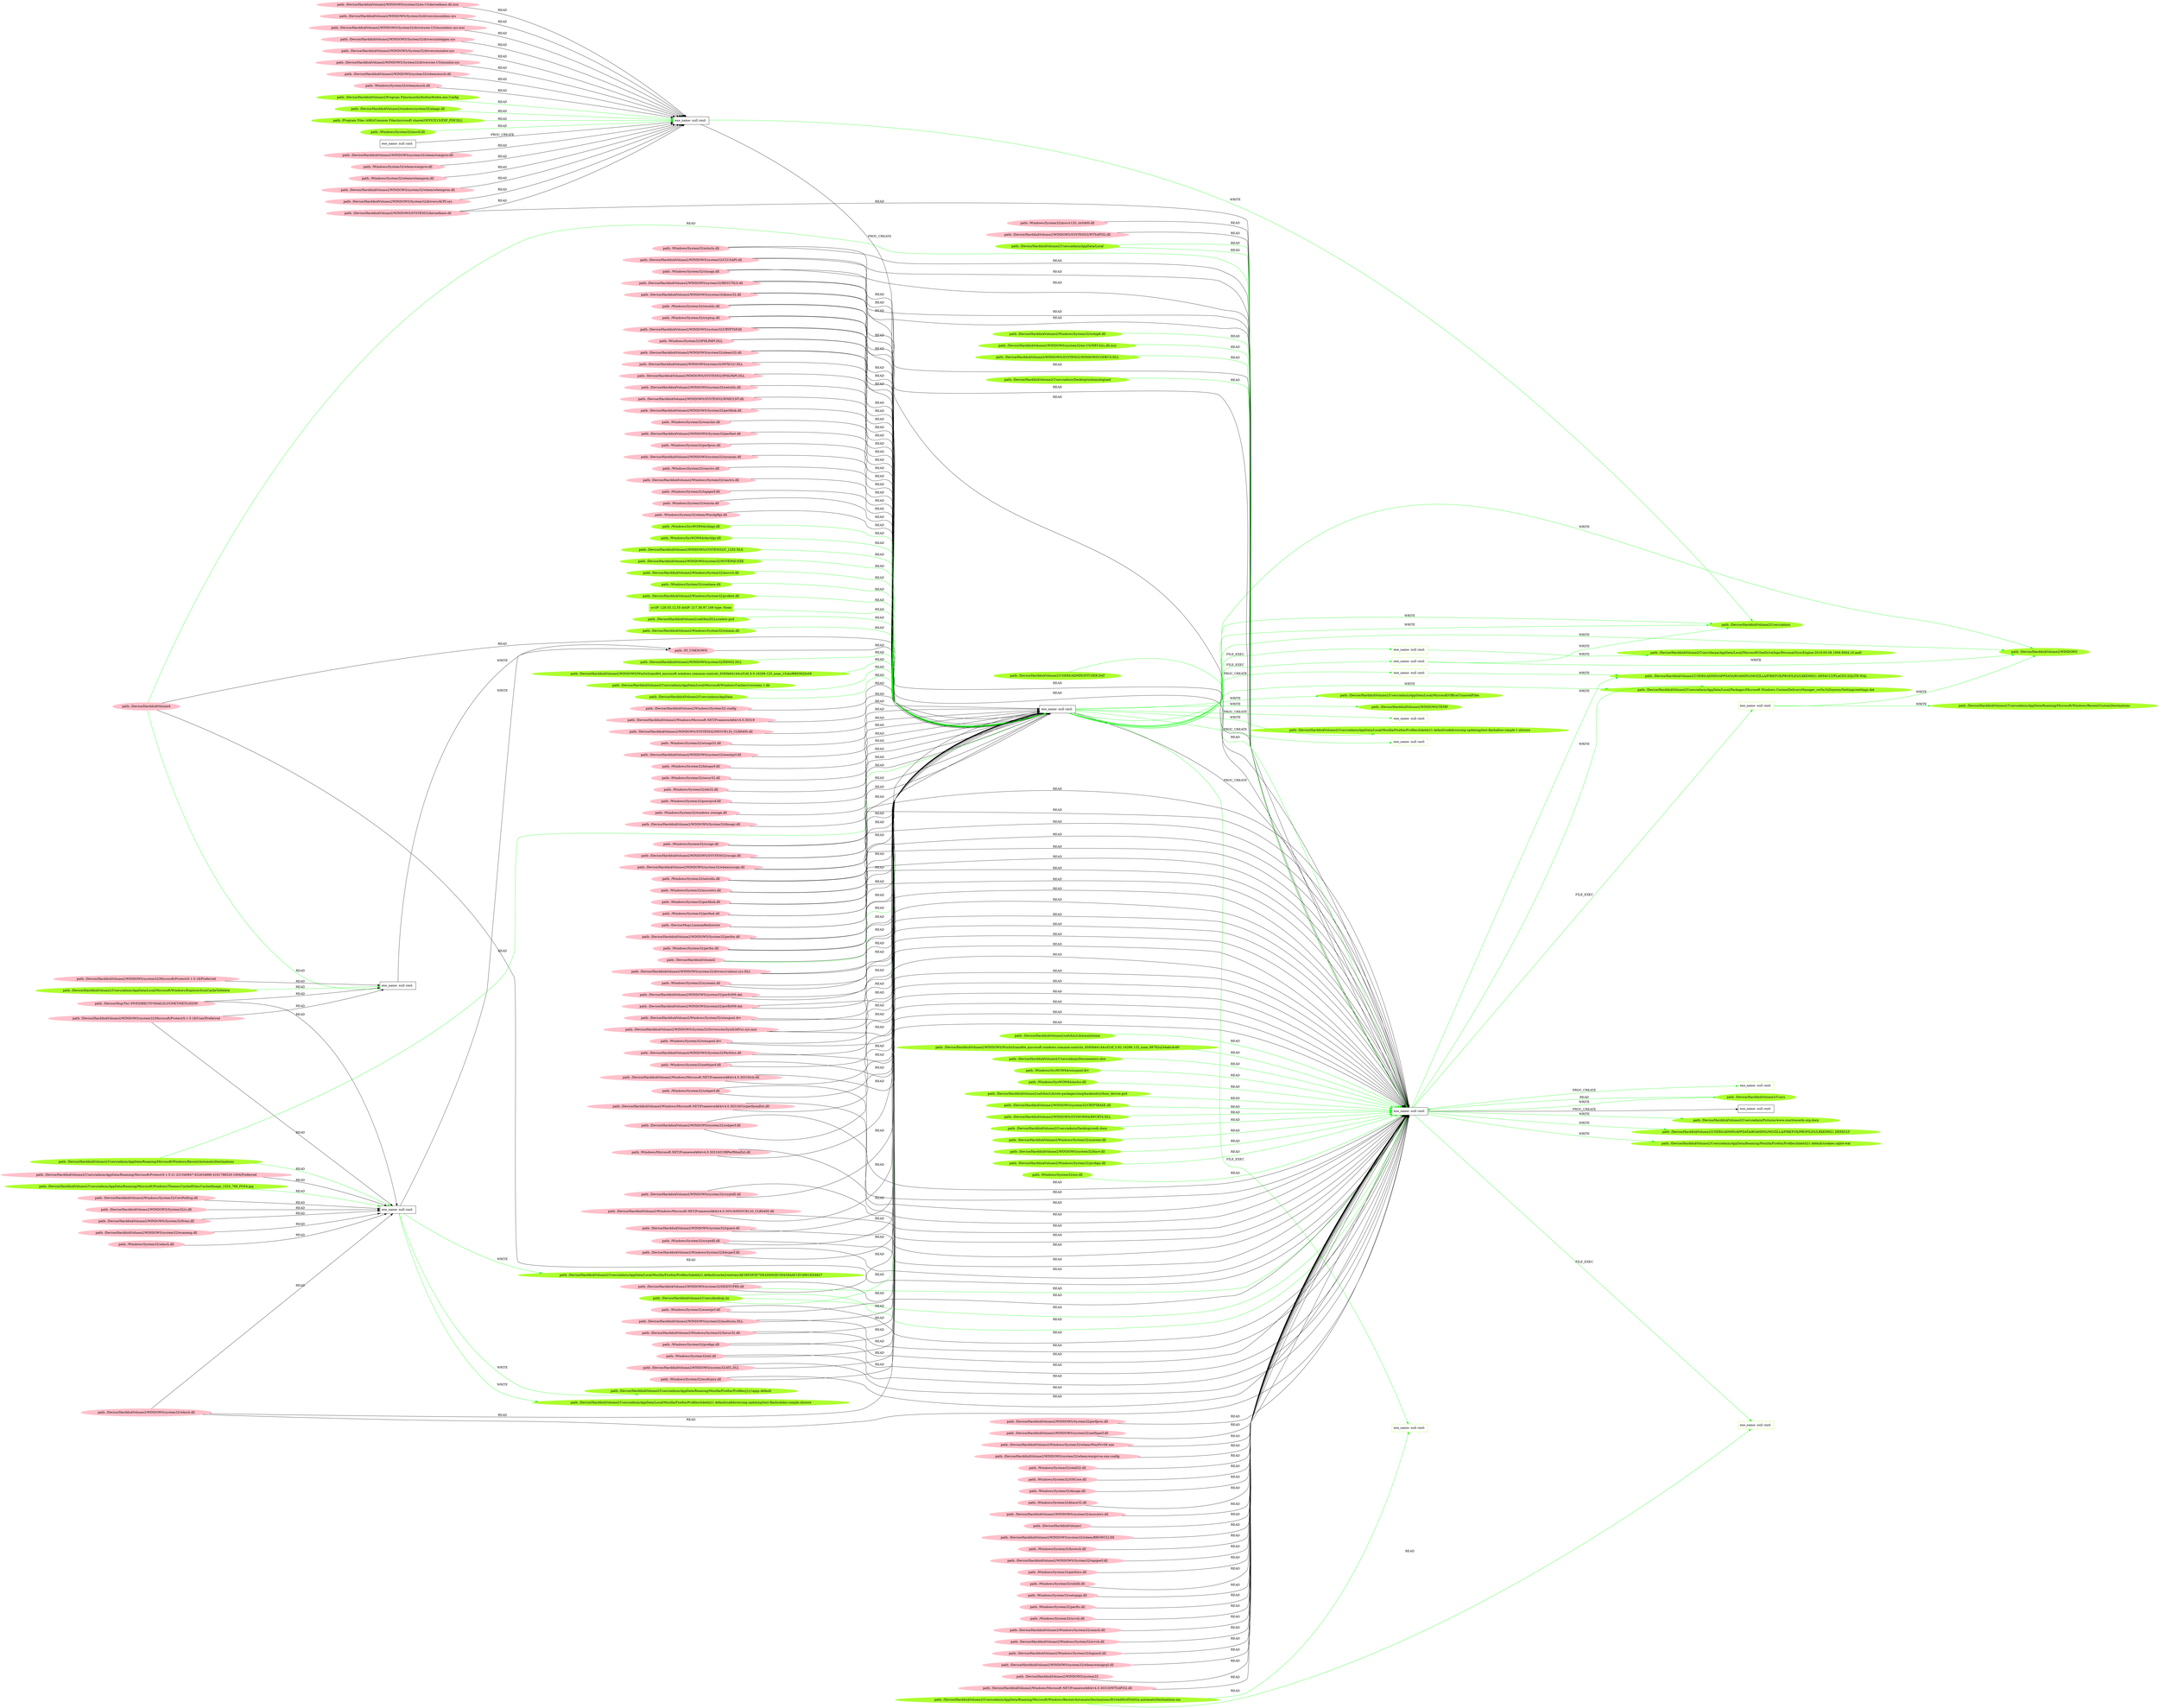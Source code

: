 digraph {
	rankdir=LR
	35 [label="exe_name: null cmd: " color=black shape=box style=solid]
	381 [label="exe_name: null cmd: " color=greenyellow shape=box style=solid]
	35 -> 381 [label=FILE_EXEC color=green]
	35 [label="exe_name: null cmd: " color=black shape=box style=solid]
	396 [label="exe_name: null cmd: " color=greenyellow shape=box style=solid]
	35 -> 396 [label=FILE_EXEC color=green]
	35 [label="exe_name: null cmd: " color=black shape=box style=solid]
	400 [label="exe_name: null cmd: " color=greenyellow shape=box style=solid]
	35 -> 400 [label=FILE_EXEC color=green]
	0 [label="exe_name: null cmd: " color=black shape=box style=solid]
	419 [label="exe_name: null cmd: " color=greenyellow shape=box style=solid]
	0 -> 419 [label=FILE_EXEC color=green]
	0 [label="exe_name: null cmd: " color=black shape=box style=solid]
	430 [label="exe_name: null cmd: " color=greenyellow shape=box style=solid]
	0 -> 430 [label=FILE_EXEC color=green]
	370 [label="path: /Device/HarddiskVolume2/Users/admin/AppData/Roaming/Microsoft/Windows/Themes/CachedFiles/CachedImage_1024_768_POS4.jpg" color=greenyellow shape=oval style=filled]
	142 [label="exe_name: null cmd: " color=black shape=box style=solid]
	370 -> 142 [label=READ color=green]
	261 [label="path: /Device/HarddiskVolume4" color=pink shape=oval style=filled]
	146 [label="exe_name: null cmd: " color=black shape=box style=solid]
	261 -> 146 [label=READ color=green]
	35 [label="exe_name: null cmd: " color=black shape=box style=solid]
	413 [label="path: /Device/HarddiskVolume2/Users/admin/AppData/Local/Packages/Microsoft.Windows.ContentDeliveryManager_cw5n1h2txyewy/Settings/settings.dat" color=greenyellow shape=oval style=filled]
	35 -> 413 [label=WRITE color=green]
	56 [label="exe_name: null cmd: " color=black shape=box style=solid]
	8 [label="exe_name: null cmd: " color=black shape=box style=solid]
	56 -> 8 [label=PROC_CREATE color=black]
	186 [label="path: /Device/HarddiskVolume2/WINDOWS/system32/Microsoft/Protect/S-1-5-18/User/Preferred" color=pink shape=oval style=filled]
	142 [label="exe_name: null cmd: " color=black shape=box style=solid]
	186 -> 142 [label=READ color=black]
	0 [label="exe_name: null cmd: " color=black shape=box style=solid]
	413 [label="path: /Device/HarddiskVolume2/Users/admin/AppData/Local/Packages/Microsoft.Windows.ContentDeliveryManager_cw5n1h2txyewy/Settings/settings.dat" color=greenyellow shape=oval style=filled]
	0 -> 413 [label=WRITE color=green]
	289 [label="path: /Device/HarddiskVolume2/WINDOWS/system32/MSDTCPRX.dll" color=pink shape=oval style=filled]
	0 [label="exe_name: null cmd: " color=black shape=box style=solid]
	289 -> 0 [label=READ color=green]
	90 [label="path: /Device/HarddiskVolume2/WINDOWS/system32/wbem/wmiprov.dll" color=pink shape=oval style=filled]
	8 [label="exe_name: null cmd: " color=black shape=box style=solid]
	90 -> 8 [label=READ color=black]
	72 [label="path: /Windows/System32/wbem/wmiprov.dll" color=pink shape=oval style=filled]
	8 [label="exe_name: null cmd: " color=black shape=box style=solid]
	72 -> 8 [label=READ color=black]
	45 [label="path: /Windows/System32/wbem/wbemprox.dll" color=pink shape=oval style=filled]
	8 [label="exe_name: null cmd: " color=black shape=box style=solid]
	45 -> 8 [label=READ color=black]
	85 [label="path: /Device/HarddiskVolume2/WINDOWS/system32/wbem/wbemprox.dll" color=pink shape=oval style=filled]
	8 [label="exe_name: null cmd: " color=black shape=box style=solid]
	85 -> 8 [label=READ color=black]
	237 [label="path: /Device/HarddiskVolume2/WINDOWS/SYSTEM32/kernelbase.dll" color=pink shape=oval style=filled]
	8 [label="exe_name: null cmd: " color=black shape=box style=solid]
	237 -> 8 [label=READ color=black]
	60 [label="path: /Device/HarddiskVolume2/WINDOWS/System32/drivers/ACPI.sys" color=pink shape=oval style=filled]
	8 [label="exe_name: null cmd: " color=black shape=box style=solid]
	60 -> 8 [label=READ color=black]
	61 [label="path: /Device/HarddiskVolume2/WINDOWS/system32/en-US/kernelbase.dll.mui" color=pink shape=oval style=filled]
	8 [label="exe_name: null cmd: " color=black shape=box style=solid]
	61 -> 8 [label=READ color=black]
	92 [label="path: /Device/HarddiskVolume2/WINDOWS/System32/drivers/mssmbios.sys" color=pink shape=oval style=filled]
	8 [label="exe_name: null cmd: " color=black shape=box style=solid]
	92 -> 8 [label=READ color=black]
	70 [label="path: /Device/HarddiskVolume2/WINDOWS/System32/drivers/en-US/mssmbios.sys.mui" color=pink shape=oval style=filled]
	8 [label="exe_name: null cmd: " color=black shape=box style=solid]
	70 -> 8 [label=READ color=black]
	74 [label="path: /Device/HarddiskVolume2/WINDOWS/System32/drivers/intelppm.sys" color=pink shape=oval style=filled]
	8 [label="exe_name: null cmd: " color=black shape=box style=solid]
	74 -> 8 [label=READ color=black]
	43 [label="path: /Device/HarddiskVolume2/WINDOWS/System32/drivers/monitor.sys" color=pink shape=oval style=filled]
	8 [label="exe_name: null cmd: " color=black shape=box style=solid]
	43 -> 8 [label=READ color=black]
	86 [label="path: /Device/HarddiskVolume2/WINDOWS/System32/drivers/en-US/monitor.sys" color=pink shape=oval style=filled]
	8 [label="exe_name: null cmd: " color=black shape=box style=solid]
	86 -> 8 [label=READ color=black]
	450 [label="path: /Device/HarddiskVolume2/Users" color=greenyellow shape=oval style=filled]
	0 [label="exe_name: null cmd: " color=black shape=box style=solid]
	450 -> 0 [label=READ color=green]
	186 [label="path: /Device/HarddiskVolume2/WINDOWS/system32/Microsoft/Protect/S-1-5-18/User/Preferred" color=pink shape=oval style=filled]
	146 [label="exe_name: null cmd: " color=black shape=box style=solid]
	186 -> 146 [label=READ color=black]
	261 [label="path: /Device/HarddiskVolume4" color=pink shape=oval style=filled]
	0 [label="exe_name: null cmd: " color=black shape=box style=solid]
	261 -> 0 [label=READ color=green]
	408 [label="path: /Device/HarddiskVolume2/WINDOWS/system32/IMM32.DLL" color=greenyellow shape=oval style=filled]
	35 [label="exe_name: null cmd: " color=black shape=box style=solid]
	408 -> 35 [label=READ color=green]
	53 [label="path: /Device/HarddiskVolume2/WINDOWS/system32/Microsoft/Protect/S-1-5-18/Preferred" color=pink shape=oval style=filled]
	146 [label="exe_name: null cmd: " color=black shape=box style=solid]
	53 -> 146 [label=READ color=black]
	37 [label="path: /Device/HarddiskVolume2/WINDOWS/system32/wbem/esscli.dll" color=pink shape=oval style=filled]
	8 [label="exe_name: null cmd: " color=black shape=box style=solid]
	37 -> 8 [label=READ color=black]
	69 [label="path: /Windows/System32/wbem/esscli.dll" color=pink shape=oval style=filled]
	8 [label="exe_name: null cmd: " color=black shape=box style=solid]
	69 -> 8 [label=READ color=black]
	445 [label="path: /Device/HarddiskVolume2/Windows/System32/wship6.dll" color=greenyellow shape=oval style=filled]
	0 [label="exe_name: null cmd: " color=black shape=box style=solid]
	445 -> 0 [label=READ color=green]
	373 [label="path: /Device/HarddiskVolume2/Users/admin/AppData/Roaming/Microsoft/Windows/Recent/AutomaticDestinations" color=greenyellow shape=oval style=filled]
	142 [label="exe_name: null cmd: " color=black shape=box style=solid]
	373 -> 142 [label=READ color=green]
	138 [label="path: /Device/HarddiskVolume2/Users/admin/AppData/Roaming/Microsoft/Protect/S-1-5-21-231540947-922634896-4161786520-1004/Preferred" color=pink shape=oval style=filled]
	142 [label="exe_name: null cmd: " color=black shape=box style=solid]
	138 -> 142 [label=READ color=black]
	398 [label="path: /Device/HarddiskVolume2/WINDOWS/WinSxS/amd64_microsoft.windows.common-controls_6595b64144ccf1df_6.0.16299.125_none_15cbcf8893620c09" color=greenyellow shape=oval style=filled]
	35 [label="exe_name: null cmd: " color=black shape=box style=solid]
	398 -> 35 [label=READ color=green]
	452 [label="path: /Device/HarddiskVolume2/WINDOWS/system32/en-US/MFC42u.dll.mui" color=greenyellow shape=oval style=filled]
	0 [label="exe_name: null cmd: " color=black shape=box style=solid]
	452 -> 0 [label=READ color=green]
	434 [label="path: /Device/HarddiskVolume2/WINDOWS/SYSTEM32/WINDOWSCODECS.DLL" color=greenyellow shape=oval style=filled]
	0 [label="exe_name: null cmd: " color=black shape=box style=solid]
	434 -> 0 [label=READ color=green]
	416 [label="path: /Device/HarddiskVolume2/Users/admin/AppData/Local/Microsoft/Windows/Caches/cversions.1.db" color=greenyellow shape=oval style=filled]
	35 [label="exe_name: null cmd: " color=black shape=box style=solid]
	416 -> 35 [label=READ color=green]
	30 [label="path: /Device/HarddiskVolume2/Windows/System32/CertPolEng.dll" color=pink shape=oval style=filled]
	142 [label="exe_name: null cmd: " color=black shape=box style=solid]
	30 -> 142 [label=READ color=black]
	7 [label="path: /Device/HarddiskVolume2/WINDOWS/System32/ci.dll" color=pink shape=oval style=filled]
	142 [label="exe_name: null cmd: " color=black shape=box style=solid]
	7 -> 142 [label=READ color=black]
	17 [label="path: /Device/HarddiskVolume2/WINDOWS/System32/fveui.dll" color=pink shape=oval style=filled]
	142 [label="exe_name: null cmd: " color=black shape=box style=solid]
	17 -> 142 [label=READ color=black]
	15 [label="path: /Device/HarddiskVolume2/WINDOWS/system32/wuaueng.dll" color=pink shape=oval style=filled]
	142 [label="exe_name: null cmd: " color=black shape=box style=solid]
	15 -> 142 [label=READ color=black]
	173 [label="path: /Windows/System32/wkscli.dll" color=pink shape=oval style=filled]
	142 [label="exe_name: null cmd: " color=black shape=box style=solid]
	173 -> 142 [label=READ color=black]
	345 [label="path: /Device/HarddiskVolume2/WINDOWS/system32/wkscli.dll" color=pink shape=oval style=filled]
	142 [label="exe_name: null cmd: " color=black shape=box style=solid]
	345 -> 142 [label=READ color=black]
	142 [label="exe_name: null cmd: " color=black shape=box style=solid]
	153 [label="path: /FI_UNKNOWN" color=pink shape=oval style=filled]
	142 -> 153 [label=WRITE color=black]
	265 [label="path: /Device/Mup/TA1-FIVEDIRECTI*/MAILSLOT/NET/NETLOGON" color=pink shape=oval style=filled]
	142 [label="exe_name: null cmd: " color=black shape=box style=solid]
	265 -> 142 [label=READ color=black]
	439 [label="path: /Device/HarddiskVolume2/Users/admin/Desktop/unhomologized" color=greenyellow shape=oval style=filled]
	0 [label="exe_name: null cmd: " color=black shape=box style=solid]
	439 -> 0 [label=READ color=green]
	394 [label="path: /Device/HarddiskVolume2/Users/desktop.ini" color=greenyellow shape=oval style=filled]
	0 [label="exe_name: null cmd: " color=black shape=box style=solid]
	394 -> 0 [label=READ color=green]
	8 [label="exe_name: null cmd: " color=black shape=box style=solid]
	35 [label="exe_name: null cmd: " color=black shape=box style=solid]
	8 -> 35 [label=PROC_CREATE color=black]
	384 [label="path: /Device/HarddiskVolume2/Users/admin/AppData" color=greenyellow shape=oval style=filled]
	35 [label="exe_name: null cmd: " color=black shape=box style=solid]
	384 -> 35 [label=READ color=green]
	373 [label="path: /Device/HarddiskVolume2/Users/admin/AppData/Roaming/Microsoft/Windows/Recent/AutomaticDestinations" color=greenyellow shape=oval style=filled]
	35 [label="exe_name: null cmd: " color=black shape=box style=solid]
	373 -> 35 [label=READ color=green]
	428 [label="path: /Device/HarddiskVolume2/USERS/ADMIN/NTUSER.DAT" color=greenyellow shape=oval style=filled]
	0 [label="exe_name: null cmd: " color=black shape=box style=solid]
	428 -> 0 [label=READ color=green]
	320 [label="path: /Device/HarddiskVolume2" color=pink shape=oval style=filled]
	35 [label="exe_name: null cmd: " color=black shape=box style=solid]
	320 -> 35 [label=READ color=green]
	394 [label="path: /Device/HarddiskVolume2/Users/desktop.ini" color=greenyellow shape=oval style=filled]
	0 [label="exe_name: null cmd: " color=black shape=box style=solid]
	394 -> 0 [label=READ color=green]
	146 [label="exe_name: null cmd: " color=black shape=box style=solid]
	153 [label="path: /FI_UNKNOWN" color=pink shape=oval style=filled]
	146 -> 153 [label=WRITE color=black]
	265 [label="path: /Device/Mup/TA1-FIVEDIRECTI*/MAILSLOT/NET/NETLOGON" color=pink shape=oval style=filled]
	146 [label="exe_name: null cmd: " color=black shape=box style=solid]
	265 -> 146 [label=READ color=black]
	362 [label="path: /Device/HarddiskVolume2/WINDOWS/system32/drivers/vmbusr.sys.DLL" color=pink shape=oval style=filled]
	35 [label="exe_name: null cmd: " color=black shape=box style=solid]
	362 -> 35 [label=READ color=black]
	212 [label="path: /Device/HarddiskVolume2/WINDOWS/system32/perfc009.dat" color=pink shape=oval style=filled]
	35 [label="exe_name: null cmd: " color=black shape=box style=solid]
	212 -> 35 [label=READ color=black]
	255 [label="path: /Device/HarddiskVolume2/WINDOWS/system32/perfh009.dat" color=pink shape=oval style=filled]
	35 [label="exe_name: null cmd: " color=black shape=box style=solid]
	255 -> 35 [label=READ color=black]
	184 [label="path: /Device/HarddiskVolume2/WINDOWS/System32/Drivers/en/Synth3dVsc.sys.mui" color=pink shape=oval style=filled]
	35 [label="exe_name: null cmd: " color=black shape=box style=solid]
	184 -> 35 [label=READ color=black]
	316 [label="path: /Device/HarddiskVolume2/Windows/System32/.config" color=pink shape=oval style=filled]
	35 [label="exe_name: null cmd: " color=black shape=box style=solid]
	316 -> 35 [label=READ color=black]
	360 [label="path: /Windows/System32/netfxperf.dll" color=pink shape=oval style=filled]
	35 [label="exe_name: null cmd: " color=black shape=box style=solid]
	360 -> 35 [label=READ color=black]
	180 [label="path: /Device/HarddiskVolume2/Windows/Microsoft.NET/Framework64/v4.0.30319/clr.dll" color=pink shape=oval style=filled]
	35 [label="exe_name: null cmd: " color=black shape=box style=solid]
	180 -> 35 [label=READ color=black]
	283 [label="path: /Device/HarddiskVolume2/Windows/Microsoft.NET/Framework64/v4.0.30319" color=pink shape=oval style=filled]
	35 [label="exe_name: null cmd: " color=black shape=box style=solid]
	283 -> 35 [label=READ color=black]
	208 [label="path: /Device/HarddiskVolume2/Windows/Microsoft.NET/Framework64/v4.0.30319/CorperfmonExt.dll" color=pink shape=oval style=filled]
	35 [label="exe_name: null cmd: " color=black shape=box style=solid]
	208 -> 35 [label=READ color=black]
	259 [label="path: /Windows/Microsoft.NET/Framework64/v4.0.30319/CORPerfMonExt.dll" color=pink shape=oval style=filled]
	35 [label="exe_name: null cmd: " color=black shape=box style=solid]
	259 -> 35 [label=READ color=black]
	159 [label="path: /Device/HarddiskVolume2/WINDOWS/SYSTEM32/MSVCR120_CLR0400.dll" color=pink shape=oval style=filled]
	35 [label="exe_name: null cmd: " color=black shape=box style=solid]
	159 -> 35 [label=READ color=black]
	293 [label="path: /Device/HarddiskVolume2/Windows/Microsoft.NET/Framework64/v4.0.30319/MSVCR120_CLR0400.dll" color=pink shape=oval style=filled]
	35 [label="exe_name: null cmd: " color=black shape=box style=solid]
	293 -> 35 [label=READ color=black]
	328 [label="path: /Windows/System32/wtsapi32.dll" color=pink shape=oval style=filled]
	35 [label="exe_name: null cmd: " color=black shape=box style=solid]
	328 -> 35 [label=READ color=black]
	352 [label="path: /Device/HarddiskVolume2/Windows/System32/bitsperf.dll" color=pink shape=oval style=filled]
	35 [label="exe_name: null cmd: " color=black shape=box style=solid]
	352 -> 35 [label=READ color=black]
	177 [label="path: /Device/HarddiskVolume2/WINDOWS/system32/esentprf.dll" color=pink shape=oval style=filled]
	35 [label="exe_name: null cmd: " color=black shape=box style=solid]
	177 -> 35 [label=READ color=black]
	357 [label="path: /Windows/System32/bitsperf.dll" color=pink shape=oval style=filled]
	35 [label="exe_name: null cmd: " color=black shape=box style=solid]
	357 -> 35 [label=READ color=black]
	285 [label="path: /Windows/System32/esentprf.dll" color=pink shape=oval style=filled]
	35 [label="exe_name: null cmd: " color=black shape=box style=solid]
	285 -> 35 [label=READ color=black]
	164 [label="path: /Device/HarddiskVolume2/WINDOWS/system32/msdtcuiu.DLL" color=pink shape=oval style=filled]
	35 [label="exe_name: null cmd: " color=black shape=box style=solid]
	164 -> 35 [label=READ color=black]
	204 [label="path: /Device/HarddiskVolume2/Windows/System32/Secur32.dll" color=pink shape=oval style=filled]
	35 [label="exe_name: null cmd: " color=black shape=box style=solid]
	204 -> 35 [label=READ color=black]
	310 [label="path: /Windows/System32/secur32.dll" color=pink shape=oval style=filled]
	35 [label="exe_name: null cmd: " color=black shape=box style=solid]
	310 -> 35 [label=READ color=black]
	239 [label="path: /Windows/System32/ole32.dll" color=pink shape=oval style=filled]
	35 [label="exe_name: null cmd: " color=black shape=box style=solid]
	239 -> 35 [label=READ color=black]
	326 [label="path: /Windows/System32/powrprof.dll" color=pink shape=oval style=filled]
	35 [label="exe_name: null cmd: " color=black shape=box style=solid]
	326 -> 35 [label=READ color=black]
	336 [label="path: /Windows/System32/windows.storage.dll" color=pink shape=oval style=filled]
	35 [label="exe_name: null cmd: " color=black shape=box style=solid]
	336 -> 35 [label=READ color=black]
	350 [label="path: /Windows/System32/profapi.dll" color=pink shape=oval style=filled]
	35 [label="exe_name: null cmd: " color=black shape=box style=solid]
	350 -> 35 [label=READ color=black]
	168 [label="path: /Device/HarddiskVolume2/WINDOWS/System32/dnsapi.dll" color=pink shape=oval style=filled]
	35 [label="exe_name: null cmd: " color=black shape=box style=solid]
	168 -> 35 [label=READ color=black]
	257 [label="path: /Windows/System32/atl.dll" color=pink shape=oval style=filled]
	35 [label="exe_name: null cmd: " color=black shape=box style=solid]
	257 -> 35 [label=READ color=black]
	289 [label="path: /Device/HarddiskVolume2/WINDOWS/system32/MSDTCPRX.dll" color=pink shape=oval style=filled]
	35 [label="exe_name: null cmd: " color=black shape=box style=solid]
	289 -> 35 [label=READ color=black]
	297 [label="path: /Device/HarddiskVolume2/WINDOWS/system32/ATL.DLL" color=pink shape=oval style=filled]
	35 [label="exe_name: null cmd: " color=black shape=box style=solid]
	297 -> 35 [label=READ color=black]
	354 [label="path: /Windows/System32/msdtcprx.dll" color=pink shape=oval style=filled]
	35 [label="exe_name: null cmd: " color=black shape=box style=solid]
	354 -> 35 [label=READ color=black]
	200 [label="path: /Device/HarddiskVolume2/WINDOWS/system32/MTXCLU.DLL" color=pink shape=oval style=filled]
	35 [label="exe_name: null cmd: " color=black shape=box style=solid]
	200 -> 35 [label=READ color=black]
	222 [label="path: /Windows/System32/mtxclu.dll" color=pink shape=oval style=filled]
	35 [label="exe_name: null cmd: " color=black shape=box style=solid]
	222 -> 35 [label=READ color=black]
	358 [label="path: /Device/HarddiskVolume2/WINDOWS/system32/CLUSAPI.dll" color=pink shape=oval style=filled]
	35 [label="exe_name: null cmd: " color=black shape=box style=solid]
	358 -> 35 [label=READ color=black]
	263 [label="path: /Windows/System32/clusapi.dll" color=pink shape=oval style=filled]
	35 [label="exe_name: null cmd: " color=black shape=box style=solid]
	263 -> 35 [label=READ color=black]
	364 [label="path: /Device/HarddiskVolume2/WINDOWS/system32/RESUTILS.dll" color=pink shape=oval style=filled]
	35 [label="exe_name: null cmd: " color=black shape=box style=solid]
	364 -> 35 [label=READ color=black]
	243 [label="path: /Device/HarddiskVolume2/WINDOWS/system32/ktmw32.dll" color=pink shape=oval style=filled]
	35 [label="exe_name: null cmd: " color=black shape=box style=solid]
	243 -> 35 [label=READ color=black]
	271 [label="path: /Windows/System32/resutils.dll" color=pink shape=oval style=filled]
	35 [label="exe_name: null cmd: " color=black shape=box style=solid]
	271 -> 35 [label=READ color=black]
	226 [label="path: /Windows/System32/cryptsp.dll" color=pink shape=oval style=filled]
	35 [label="exe_name: null cmd: " color=black shape=box style=solid]
	226 -> 35 [label=READ color=black]
	247 [label="path: /Device/HarddiskVolume2/WINDOWS/system32/CRYPTSP.dll" color=pink shape=oval style=filled]
	35 [label="exe_name: null cmd: " color=black shape=box style=solid]
	247 -> 35 [label=READ color=black]
	189 [label="path: /Device/HarddiskVolume2/WINDOWS/SYSTEM32/IPHLPAPI.DLL" color=pink shape=oval style=filled]
	35 [label="exe_name: null cmd: " color=black shape=box style=solid]
	189 -> 35 [label=READ color=black]
	196 [label="path: /Windows/System32/IPHLPAPI.DLL" color=pink shape=oval style=filled]
	35 [label="exe_name: null cmd: " color=black shape=box style=solid]
	196 -> 35 [label=READ color=black]
	220 [label="path: /Device/HarddiskVolume2/WINDOWS/system32/oleaut32.dll" color=pink shape=oval style=filled]
	35 [label="exe_name: null cmd: " color=black shape=box style=solid]
	220 -> 35 [label=READ color=black]
	345 [label="path: /Device/HarddiskVolume2/WINDOWS/system32/wkscli.dll" color=pink shape=oval style=filled]
	35 [label="exe_name: null cmd: " color=black shape=box style=solid]
	345 -> 35 [label=READ color=black]
	192 [label="path: /Windows/System32/cscapi.dll" color=pink shape=oval style=filled]
	35 [label="exe_name: null cmd: " color=black shape=box style=solid]
	192 -> 35 [label=READ color=black]
	295 [label="path: /Device/HarddiskVolume2/WINDOWS/SYSTEM32/cscapi.dll" color=pink shape=oval style=filled]
	35 [label="exe_name: null cmd: " color=black shape=box style=solid]
	295 -> 35 [label=READ color=black]
	299 [label="path: /Device/HarddiskVolume2/WINDOWS/system32/wbem/cscapi.dll" color=pink shape=oval style=filled]
	35 [label="exe_name: null cmd: " color=black shape=box style=solid]
	299 -> 35 [label=READ color=black]
	331 [label="path: /Windows/System32/netutils.dll" color=pink shape=oval style=filled]
	35 [label="exe_name: null cmd: " color=black shape=box style=solid]
	331 -> 35 [label=READ color=black]
	333 [label="path: /Device/HarddiskVolume2/WINDOWS/system32/netutils.dll" color=pink shape=oval style=filled]
	35 [label="exe_name: null cmd: " color=black shape=box style=solid]
	333 -> 35 [label=READ color=black]
	307 [label="path: /Windows/System32/msscntrs.dll" color=pink shape=oval style=filled]
	35 [label="exe_name: null cmd: " color=black shape=box style=solid]
	307 -> 35 [label=READ color=black]
	76 [label="path: /Device/HarddiskVolume2/WINDOWS/SYSTEM32/WMICLNT.dll" color=pink shape=oval style=filled]
	35 [label="exe_name: null cmd: " color=black shape=box style=solid]
	76 -> 35 [label=READ color=black]
	194 [label="path: /Windows/System32/perfdisk.dll" color=pink shape=oval style=filled]
	35 [label="exe_name: null cmd: " color=black shape=box style=solid]
	194 -> 35 [label=READ color=black]
	267 [label="path: /Device/HarddiskVolume2/WINDOWS/System32/perfdisk.dll" color=pink shape=oval style=filled]
	35 [label="exe_name: null cmd: " color=black shape=box style=solid]
	267 -> 35 [label=READ color=black]
	55 [label="path: /Windows/System32/wmiclnt.dll" color=pink shape=oval style=filled]
	35 [label="exe_name: null cmd: " color=black shape=box style=solid]
	55 -> 35 [label=READ color=black]
	261 [label="path: /Device/HarddiskVolume4" color=pink shape=oval style=filled]
	35 [label="exe_name: null cmd: " color=black shape=box style=solid]
	261 -> 35 [label=READ color=black]
	232 [label="path: /Device/HarddiskVolume2/WINDOWS/System32/perfnet.dll" color=pink shape=oval style=filled]
	35 [label="exe_name: null cmd: " color=black shape=box style=solid]
	232 -> 35 [label=READ color=black]
	241 [label="path: /Windows/System32/perfnet.dll" color=pink shape=oval style=filled]
	35 [label="exe_name: null cmd: " color=black shape=box style=solid]
	241 -> 35 [label=READ color=black]
	153 [label="path: /FI_UNKNOWN" color=pink shape=oval style=filled]
	35 [label="exe_name: null cmd: " color=black shape=box style=solid]
	153 -> 35 [label=READ color=black]
	303 [label="path: /Device/Mup/;LanmanRedirector" color=pink shape=oval style=filled]
	35 [label="exe_name: null cmd: " color=black shape=box style=solid]
	303 -> 35 [label=READ color=black]
	348 [label="path: /Device/HarddiskVolume2/WINDOWS/System32/perfos.dll" color=pink shape=oval style=filled]
	35 [label="exe_name: null cmd: " color=black shape=box style=solid]
	348 -> 35 [label=READ color=black]
	230 [label="path: /Windows/System32/perfos.dll" color=pink shape=oval style=filled]
	35 [label="exe_name: null cmd: " color=black shape=box style=solid]
	230 -> 35 [label=READ color=black]
	337 [label="path: /Windows/System32/perfproc.dll" color=pink shape=oval style=filled]
	35 [label="exe_name: null cmd: " color=black shape=box style=solid]
	337 -> 35 [label=READ color=black]
	287 [label="path: /Device/HarddiskVolume2/WINDOWS/system32/sysmain.dll" color=pink shape=oval style=filled]
	35 [label="exe_name: null cmd: " color=black shape=box style=solid]
	287 -> 35 [label=READ color=black]
	339 [label="path: /Windows/System32/sysmain.dll" color=pink shape=oval style=filled]
	35 [label="exe_name: null cmd: " color=black shape=box style=solid]
	339 -> 35 [label=READ color=black]
	183 [label="path: /Windows/System32/rasctrs.dll" color=pink shape=oval style=filled]
	35 [label="exe_name: null cmd: " color=black shape=box style=solid]
	183 -> 35 [label=READ color=black]
	323 [label="path: /Device/HarddiskVolume2/Windows/System32/rasctrs.dll" color=pink shape=oval style=filled]
	35 [label="exe_name: null cmd: " color=black shape=box style=solid]
	323 -> 35 [label=READ color=black]
	224 [label="path: /Device/HarddiskVolume2/Windows/System32/winspool.drv" color=pink shape=oval style=filled]
	35 [label="exe_name: null cmd: " color=black shape=box style=solid]
	224 -> 35 [label=READ color=black]
	206 [label="path: /Windows/System32/winspool.drv" color=pink shape=oval style=filled]
	35 [label="exe_name: null cmd: " color=black shape=box style=solid]
	206 -> 35 [label=READ color=black]
	178 [label="path: /Device/HarddiskVolume2/WINDOWS/System32/Perfctrs.dll" color=pink shape=oval style=filled]
	35 [label="exe_name: null cmd: " color=black shape=box style=solid]
	178 -> 35 [label=READ color=black]
	291 [label="path: /Windows/System32/tapiperf.dll" color=pink shape=oval style=filled]
	35 [label="exe_name: null cmd: " color=black shape=box style=solid]
	291 -> 35 [label=READ color=black]
	52 [label="path: /Windows/System32/winsta.dll" color=pink shape=oval style=filled]
	35 [label="exe_name: null cmd: " color=black shape=box style=solid]
	52 -> 35 [label=READ color=black]
	160 [label="path: /Windows/System32/usbperf.dll" color=pink shape=oval style=filled]
	35 [label="exe_name: null cmd: " color=black shape=box style=solid]
	160 -> 35 [label=READ color=black]
	311 [label="path: /Device/HarddiskVolume2/WINDOWS/system32/usbperf.dll" color=pink shape=oval style=filled]
	35 [label="exe_name: null cmd: " color=black shape=box style=solid]
	311 -> 35 [label=READ color=black]
	281 [label="path: /Windows/System32/wbem/WmiApRpl.dll" color=pink shape=oval style=filled]
	35 [label="exe_name: null cmd: " color=black shape=box style=solid]
	281 -> 35 [label=READ color=black]
	171 [label="path: /Device/HarddiskVolume2/WINDOWS/system32/cryptdll.dll" color=pink shape=oval style=filled]
	35 [label="exe_name: null cmd: " color=black shape=box style=solid]
	171 -> 35 [label=READ color=black]
	202 [label="path: /Device/HarddiskVolume2/WINDOWS/system32/tquery.dll" color=pink shape=oval style=filled]
	35 [label="exe_name: null cmd: " color=black shape=box style=solid]
	202 -> 35 [label=READ color=black]
	234 [label="path: /Windows/System32/cryptdll.dll" color=pink shape=oval style=filled]
	35 [label="exe_name: null cmd: " color=black shape=box style=solid]
	234 -> 35 [label=READ color=black]
	35 [label="exe_name: null cmd: " color=black shape=box style=solid]
	0 [label="exe_name: null cmd: " color=black shape=box style=solid]
	35 -> 0 [label=PROC_CREATE color=black]
	228 [label="path: /Device/HarddiskVolume2/WINDOWS/System32/perfproc.dll" color=pink shape=oval style=filled]
	0 [label="exe_name: null cmd: " color=black shape=box style=solid]
	228 -> 0 [label=READ color=black]
	211 [label="path: /Device/HarddiskVolume2/WINDOWS/system32/netfxperf.dll" color=pink shape=oval style=filled]
	0 [label="exe_name: null cmd: " color=black shape=box style=solid]
	211 -> 0 [label=READ color=black]
	360 [label="path: /Windows/System32/netfxperf.dll" color=pink shape=oval style=filled]
	0 [label="exe_name: null cmd: " color=black shape=box style=solid]
	360 -> 0 [label=READ color=black]
	180 [label="path: /Device/HarddiskVolume2/Windows/Microsoft.NET/Framework64/v4.0.30319/clr.dll" color=pink shape=oval style=filled]
	0 [label="exe_name: null cmd: " color=black shape=box style=solid]
	180 -> 0 [label=READ color=black]
	170 [label="path: /Device/HarddiskVolume2/Windows/System32/wbem/WmiPrvSE.exe" color=pink shape=oval style=filled]
	0 [label="exe_name: null cmd: " color=black shape=box style=solid]
	170 -> 0 [label=READ color=black]
	274 [label="path: /Device/HarddiskVolume2/WINDOWS/system32/wbem/wmiprvse.exe.config" color=pink shape=oval style=filled]
	0 [label="exe_name: null cmd: " color=black shape=box style=solid]
	274 -> 0 [label=READ color=black]
	352 [label="path: /Device/HarddiskVolume2/Windows/System32/bitsperf.dll" color=pink shape=oval style=filled]
	0 [label="exe_name: null cmd: " color=black shape=box style=solid]
	352 -> 0 [label=READ color=black]
	285 [label="path: /Windows/System32/esentprf.dll" color=pink shape=oval style=filled]
	0 [label="exe_name: null cmd: " color=black shape=box style=solid]
	285 -> 0 [label=READ color=black]
	164 [label="path: /Device/HarddiskVolume2/WINDOWS/system32/msdtcuiu.DLL" color=pink shape=oval style=filled]
	0 [label="exe_name: null cmd: " color=black shape=box style=solid]
	164 -> 0 [label=READ color=black]
	204 [label="path: /Device/HarddiskVolume2/Windows/System32/Secur32.dll" color=pink shape=oval style=filled]
	0 [label="exe_name: null cmd: " color=black shape=box style=solid]
	204 -> 0 [label=READ color=black]
	245 [label="path: /Windows/System32/shell32.dll" color=pink shape=oval style=filled]
	0 [label="exe_name: null cmd: " color=black shape=box style=solid]
	245 -> 0 [label=READ color=black]
	254 [label="path: /Windows/System32/SHCore.dll" color=pink shape=oval style=filled]
	0 [label="exe_name: null cmd: " color=black shape=box style=solid]
	254 -> 0 [label=READ color=black]
	350 [label="path: /Windows/System32/profapi.dll" color=pink shape=oval style=filled]
	0 [label="exe_name: null cmd: " color=black shape=box style=solid]
	350 -> 0 [label=READ color=black]
	219 [label="path: /Windows/System32/dnsapi.dll" color=pink shape=oval style=filled]
	0 [label="exe_name: null cmd: " color=black shape=box style=solid]
	219 -> 0 [label=READ color=black]
	257 [label="path: /Windows/System32/atl.dll" color=pink shape=oval style=filled]
	0 [label="exe_name: null cmd: " color=black shape=box style=solid]
	257 -> 0 [label=READ color=black]
	289 [label="path: /Device/HarddiskVolume2/WINDOWS/system32/MSDTCPRX.dll" color=pink shape=oval style=filled]
	0 [label="exe_name: null cmd: " color=black shape=box style=solid]
	289 -> 0 [label=READ color=black]
	297 [label="path: /Device/HarddiskVolume2/WINDOWS/system32/ATL.DLL" color=pink shape=oval style=filled]
	0 [label="exe_name: null cmd: " color=black shape=box style=solid]
	297 -> 0 [label=READ color=black]
	354 [label="path: /Windows/System32/msdtcprx.dll" color=pink shape=oval style=filled]
	0 [label="exe_name: null cmd: " color=black shape=box style=solid]
	354 -> 0 [label=READ color=black]
	222 [label="path: /Windows/System32/mtxclu.dll" color=pink shape=oval style=filled]
	0 [label="exe_name: null cmd: " color=black shape=box style=solid]
	222 -> 0 [label=READ color=black]
	263 [label="path: /Windows/System32/clusapi.dll" color=pink shape=oval style=filled]
	0 [label="exe_name: null cmd: " color=black shape=box style=solid]
	263 -> 0 [label=READ color=black]
	358 [label="path: /Device/HarddiskVolume2/WINDOWS/system32/CLUSAPI.dll" color=pink shape=oval style=filled]
	0 [label="exe_name: null cmd: " color=black shape=box style=solid]
	358 -> 0 [label=READ color=black]
	271 [label="path: /Windows/System32/resutils.dll" color=pink shape=oval style=filled]
	0 [label="exe_name: null cmd: " color=black shape=box style=solid]
	271 -> 0 [label=READ color=black]
	364 [label="path: /Device/HarddiskVolume2/WINDOWS/system32/RESUTILS.dll" color=pink shape=oval style=filled]
	0 [label="exe_name: null cmd: " color=black shape=box style=solid]
	364 -> 0 [label=READ color=black]
	243 [label="path: /Device/HarddiskVolume2/WINDOWS/system32/ktmw32.dll" color=pink shape=oval style=filled]
	0 [label="exe_name: null cmd: " color=black shape=box style=solid]
	243 -> 0 [label=READ color=black]
	247 [label="path: /Device/HarddiskVolume2/WINDOWS/system32/CRYPTSP.dll" color=pink shape=oval style=filled]
	0 [label="exe_name: null cmd: " color=black shape=box style=solid]
	247 -> 0 [label=READ color=black]
	301 [label="path: /Windows/System32/ktmw32.dll" color=pink shape=oval style=filled]
	0 [label="exe_name: null cmd: " color=black shape=box style=solid]
	301 -> 0 [label=READ color=black]
	226 [label="path: /Windows/System32/cryptsp.dll" color=pink shape=oval style=filled]
	0 [label="exe_name: null cmd: " color=black shape=box style=solid]
	226 -> 0 [label=READ color=black]
	196 [label="path: /Windows/System32/IPHLPAPI.DLL" color=pink shape=oval style=filled]
	0 [label="exe_name: null cmd: " color=black shape=box style=solid]
	196 -> 0 [label=READ color=black]
	220 [label="path: /Device/HarddiskVolume2/WINDOWS/system32/oleaut32.dll" color=pink shape=oval style=filled]
	0 [label="exe_name: null cmd: " color=black shape=box style=solid]
	220 -> 0 [label=READ color=black]
	237 [label="path: /Device/HarddiskVolume2/WINDOWS/SYSTEM32/kernelbase.dll" color=pink shape=oval style=filled]
	0 [label="exe_name: null cmd: " color=black shape=box style=solid]
	237 -> 0 [label=READ color=black]
	345 [label="path: /Device/HarddiskVolume2/WINDOWS/system32/wkscli.dll" color=pink shape=oval style=filled]
	0 [label="exe_name: null cmd: " color=black shape=box style=solid]
	345 -> 0 [label=READ color=black]
	192 [label="path: /Windows/System32/cscapi.dll" color=pink shape=oval style=filled]
	0 [label="exe_name: null cmd: " color=black shape=box style=solid]
	192 -> 0 [label=READ color=black]
	295 [label="path: /Device/HarddiskVolume2/WINDOWS/SYSTEM32/cscapi.dll" color=pink shape=oval style=filled]
	0 [label="exe_name: null cmd: " color=black shape=box style=solid]
	295 -> 0 [label=READ color=black]
	299 [label="path: /Device/HarddiskVolume2/WINDOWS/system32/wbem/cscapi.dll" color=pink shape=oval style=filled]
	0 [label="exe_name: null cmd: " color=black shape=box style=solid]
	299 -> 0 [label=READ color=black]
	331 [label="path: /Windows/System32/netutils.dll" color=pink shape=oval style=filled]
	0 [label="exe_name: null cmd: " color=black shape=box style=solid]
	331 -> 0 [label=READ color=black]
	157 [label="path: /Device/HarddiskVolume2/WINDOWS/system32/msscntrs.dll" color=pink shape=oval style=filled]
	0 [label="exe_name: null cmd: " color=black shape=box style=solid]
	157 -> 0 [label=READ color=black]
	307 [label="path: /Windows/System32/msscntrs.dll" color=pink shape=oval style=filled]
	0 [label="exe_name: null cmd: " color=black shape=box style=solid]
	307 -> 0 [label=READ color=black]
	194 [label="path: /Windows/System32/perfdisk.dll" color=pink shape=oval style=filled]
	0 [label="exe_name: null cmd: " color=black shape=box style=solid]
	194 -> 0 [label=READ color=black]
	366 [label="path: /Device/HarddiskVolume1" color=pink shape=oval style=filled]
	0 [label="exe_name: null cmd: " color=black shape=box style=solid]
	366 -> 0 [label=READ color=black]
	261 [label="path: /Device/HarddiskVolume4" color=pink shape=oval style=filled]
	0 [label="exe_name: null cmd: " color=black shape=box style=solid]
	261 -> 0 [label=READ color=black]
	320 [label="path: /Device/HarddiskVolume2" color=pink shape=oval style=filled]
	0 [label="exe_name: null cmd: " color=black shape=box style=solid]
	320 -> 0 [label=READ color=black]
	241 [label="path: /Windows/System32/perfnet.dll" color=pink shape=oval style=filled]
	0 [label="exe_name: null cmd: " color=black shape=box style=solid]
	241 -> 0 [label=READ color=black]
	251 [label="path: /Device/HarddiskVolume2/WINDOWS/system32/wbem/BROWCLI.Dll" color=pink shape=oval style=filled]
	0 [label="exe_name: null cmd: " color=black shape=box style=solid]
	251 -> 0 [label=READ color=black]
	303 [label="path: /Device/Mup/;LanmanRedirector" color=pink shape=oval style=filled]
	0 [label="exe_name: null cmd: " color=black shape=box style=solid]
	303 -> 0 [label=READ color=black]
	305 [label="path: /Windows/System32/browcli.dll" color=pink shape=oval style=filled]
	0 [label="exe_name: null cmd: " color=black shape=box style=solid]
	305 -> 0 [label=READ color=black]
	230 [label="path: /Windows/System32/perfos.dll" color=pink shape=oval style=filled]
	0 [label="exe_name: null cmd: " color=black shape=box style=solid]
	230 -> 0 [label=READ color=black]
	348 [label="path: /Device/HarddiskVolume2/WINDOWS/System32/perfos.dll" color=pink shape=oval style=filled]
	0 [label="exe_name: null cmd: " color=black shape=box style=solid]
	348 -> 0 [label=READ color=black]
	339 [label="path: /Windows/System32/sysmain.dll" color=pink shape=oval style=filled]
	0 [label="exe_name: null cmd: " color=black shape=box style=solid]
	339 -> 0 [label=READ color=black]
	206 [label="path: /Windows/System32/winspool.drv" color=pink shape=oval style=filled]
	0 [label="exe_name: null cmd: " color=black shape=box style=solid]
	206 -> 0 [label=READ color=black]
	224 [label="path: /Device/HarddiskVolume2/Windows/System32/winspool.drv" color=pink shape=oval style=filled]
	0 [label="exe_name: null cmd: " color=black shape=box style=solid]
	224 -> 0 [label=READ color=black]
	199 [label="path: /Device/HarddiskVolume2/WINDOWS/System32/tapiperf.dll" color=pink shape=oval style=filled]
	0 [label="exe_name: null cmd: " color=black shape=box style=solid]
	199 -> 0 [label=READ color=black]
	178 [label="path: /Device/HarddiskVolume2/WINDOWS/System32/Perfctrs.dll" color=pink shape=oval style=filled]
	0 [label="exe_name: null cmd: " color=black shape=box style=solid]
	178 -> 0 [label=READ color=black]
	163 [label="path: /Windows/System32/perfctrs.dll" color=pink shape=oval style=filled]
	0 [label="exe_name: null cmd: " color=black shape=box style=solid]
	163 -> 0 [label=READ color=black]
	25 [label="path: /Windows/System32/utildll.dll" color=pink shape=oval style=filled]
	0 [label="exe_name: null cmd: " color=black shape=box style=solid]
	25 -> 0 [label=READ color=black]
	75 [label="path: /Windows/System32/setupapi.dll" color=pink shape=oval style=filled]
	0 [label="exe_name: null cmd: " color=black shape=box style=solid]
	75 -> 0 [label=READ color=black]
	191 [label="path: /Windows/System32/perfts.dll" color=pink shape=oval style=filled]
	0 [label="exe_name: null cmd: " color=black shape=box style=solid]
	191 -> 0 [label=READ color=black]
	110 [label="path: /Windows/System32/srvcli.dll" color=pink shape=oval style=filled]
	0 [label="exe_name: null cmd: " color=black shape=box style=solid]
	110 -> 0 [label=READ color=black]
	119 [label="path: /Device/HarddiskVolume2/Windows/System32/samcli.dll" color=pink shape=oval style=filled]
	0 [label="exe_name: null cmd: " color=black shape=box style=solid]
	119 -> 0 [label=READ color=black]
	21 [label="path: /Device/HarddiskVolume2/Windows/System32/srvcli.dll" color=pink shape=oval style=filled]
	0 [label="exe_name: null cmd: " color=black shape=box style=solid]
	21 -> 0 [label=READ color=black]
	31 [label="path: /Device/HarddiskVolume2/Windows/System32/logoncli.dll" color=pink shape=oval style=filled]
	0 [label="exe_name: null cmd: " color=black shape=box style=solid]
	31 -> 0 [label=READ color=black]
	160 [label="path: /Windows/System32/usbperf.dll" color=pink shape=oval style=filled]
	0 [label="exe_name: null cmd: " color=black shape=box style=solid]
	160 -> 0 [label=READ color=black]
	311 [label="path: /Device/HarddiskVolume2/WINDOWS/system32/usbperf.dll" color=pink shape=oval style=filled]
	0 [label="exe_name: null cmd: " color=black shape=box style=solid]
	311 -> 0 [label=READ color=black]
	317 [label="path: /Device/HarddiskVolume2/WINDOWS/system32/wbem/wmiaprpl.dll" color=pink shape=oval style=filled]
	0 [label="exe_name: null cmd: " color=black shape=box style=solid]
	317 -> 0 [label=READ color=black]
	171 [label="path: /Device/HarddiskVolume2/WINDOWS/system32/cryptdll.dll" color=pink shape=oval style=filled]
	0 [label="exe_name: null cmd: " color=black shape=box style=solid]
	171 -> 0 [label=READ color=black]
	202 [label="path: /Device/HarddiskVolume2/WINDOWS/system32/tquery.dll" color=pink shape=oval style=filled]
	0 [label="exe_name: null cmd: " color=black shape=box style=solid]
	202 -> 0 [label=READ color=black]
	234 [label="path: /Windows/System32/cryptdll.dll" color=pink shape=oval style=filled]
	0 [label="exe_name: null cmd: " color=black shape=box style=solid]
	234 -> 0 [label=READ color=black]
	362 [label="path: /Device/HarddiskVolume2/WINDOWS/system32/drivers/vmbusr.sys.DLL" color=pink shape=oval style=filled]
	0 [label="exe_name: null cmd: " color=black shape=box style=solid]
	362 -> 0 [label=READ color=black]
	216 [label="path: /Device/HarddiskVolume2/WINDOWS/system32" color=pink shape=oval style=filled]
	0 [label="exe_name: null cmd: " color=black shape=box style=solid]
	216 -> 0 [label=READ color=black]
	212 [label="path: /Device/HarddiskVolume2/WINDOWS/system32/perfc009.dat" color=pink shape=oval style=filled]
	0 [label="exe_name: null cmd: " color=black shape=box style=solid]
	212 -> 0 [label=READ color=black]
	255 [label="path: /Device/HarddiskVolume2/WINDOWS/system32/perfh009.dat" color=pink shape=oval style=filled]
	0 [label="exe_name: null cmd: " color=black shape=box style=solid]
	255 -> 0 [label=READ color=black]
	184 [label="path: /Device/HarddiskVolume2/WINDOWS/System32/Drivers/en/Synth3dVsc.sys.mui" color=pink shape=oval style=filled]
	0 [label="exe_name: null cmd: " color=black shape=box style=solid]
	184 -> 0 [label=READ color=black]
	208 [label="path: /Device/HarddiskVolume2/Windows/Microsoft.NET/Framework64/v4.0.30319/CorperfmonExt.dll" color=pink shape=oval style=filled]
	0 [label="exe_name: null cmd: " color=black shape=box style=solid]
	208 -> 0 [label=READ color=black]
	259 [label="path: /Windows/Microsoft.NET/Framework64/v4.0.30319/CORPerfMonExt.dll" color=pink shape=oval style=filled]
	0 [label="exe_name: null cmd: " color=black shape=box style=solid]
	259 -> 0 [label=READ color=black]
	293 [label="path: /Device/HarddiskVolume2/Windows/Microsoft.NET/Framework64/v4.0.30319/MSVCR120_CLR0400.dll" color=pink shape=oval style=filled]
	0 [label="exe_name: null cmd: " color=black shape=box style=solid]
	293 -> 0 [label=READ color=black]
	214 [label="path: /Device/HarddiskVolume2/Windows/Microsoft.NET/Framework64/v4.0.30319/WTSAPI32.dll" color=pink shape=oval style=filled]
	0 [label="exe_name: null cmd: " color=black shape=box style=solid]
	214 -> 0 [label=READ color=black]
	277 [label="path: /Windows/System32/msvcr120_clr0400.dll" color=pink shape=oval style=filled]
	0 [label="exe_name: null cmd: " color=black shape=box style=solid]
	277 -> 0 [label=READ color=black]
	342 [label="path: /Device/HarddiskVolume2/WINDOWS/SYSTEM32/WTSAPI32.dll" color=pink shape=oval style=filled]
	0 [label="exe_name: null cmd: " color=black shape=box style=solid]
	342 -> 0 [label=READ color=black]
	0 [label="exe_name: null cmd: " color=black shape=box style=solid]
	1 [label="exe_name: null cmd: " color=black shape=box style=solid]
	0 -> 1 [label=PROC_CREATE color=black]
	378 [label="path: /Device/HarddiskVolume2/Program Files/mozilla/firefox/firefox.exe.Config" color=greenyellow shape=oval style=filled]
	8 [label="exe_name: null cmd: " color=black shape=box style=solid]
	378 -> 8 [label=READ color=green]
	424 [label="path: /Device/HarddiskVolume2/Users/admin/AppData/Local" color=greenyellow shape=oval style=filled]
	0 [label="exe_name: null cmd: " color=black shape=box style=solid]
	424 -> 0 [label=READ color=green]
	394 [label="path: /Device/HarddiskVolume2/Users/desktop.ini" color=greenyellow shape=oval style=filled]
	35 [label="exe_name: null cmd: " color=black shape=box style=solid]
	394 -> 35 [label=READ color=green]
	438 [label="path: /Device/HarddiskVolume2/salt/bin/Lib/email/mime" color=greenyellow shape=oval style=filled]
	0 [label="exe_name: null cmd: " color=black shape=box style=solid]
	438 -> 0 [label=READ color=green]
	424 [label="path: /Device/HarddiskVolume2/Users/admin/AppData/Local" color=greenyellow shape=oval style=filled]
	0 [label="exe_name: null cmd: " color=black shape=box style=solid]
	424 -> 0 [label=READ color=green]
	375 [label="path: /Device/HarddiskVolume2/Users/admin/AppData/Local/Microsoft/Windows/Explorer/IconCacheToDelete" color=greenyellow shape=oval style=filled]
	146 [label="exe_name: null cmd: " color=black shape=box style=solid]
	375 -> 146 [label=READ color=green]
	380 [label="path: /Device/HarddiskVolume2/windows/system32/nlaapi.dll" color=greenyellow shape=oval style=filled]
	8 [label="exe_name: null cmd: " color=black shape=box style=solid]
	380 -> 8 [label=READ color=green]
	437 [label="path: /Device/HarddiskVolume2/WINDOWS/WinSxS/amd64_microsoft.windows.common-controls_6595b64144ccf1df_5.82.16299.125_none_88782a244abc4c60" color=greenyellow shape=oval style=filled]
	0 [label="exe_name: null cmd: " color=black shape=box style=solid]
	437 -> 0 [label=READ color=green]
	435 [label="path: /Device/HarddiskVolume2/Users/admin/Documents/c.xlsx" color=greenyellow shape=oval style=filled]
	0 [label="exe_name: null cmd: " color=black shape=box style=solid]
	435 -> 0 [label=READ color=green]
	443 [label="path: /Windows/SysWOW64/winspool.drv" color=greenyellow shape=oval style=filled]
	0 [label="exe_name: null cmd: " color=black shape=box style=solid]
	443 -> 0 [label=READ color=green]
	392 [label="path: /Windows/SysWOW64/cldapi.dll" color=greenyellow shape=oval style=filled]
	35 [label="exe_name: null cmd: " color=black shape=box style=solid]
	392 -> 35 [label=READ color=green]
	386 [label="path: /Windows/SysWOW64/davhlpr.dll" color=greenyellow shape=oval style=filled]
	35 [label="exe_name: null cmd: " color=black shape=box style=solid]
	386 -> 35 [label=READ color=green]
	417 [label="path: /Windows/SysWOW64/msIso.dll" color=greenyellow shape=oval style=filled]
	0 [label="exe_name: null cmd: " color=black shape=box style=solid]
	417 -> 0 [label=READ color=green]
	35 [label="exe_name: null cmd: " color=black shape=box style=solid]
	409 [label="path: /Device/HarddiskVolume2/Users/admin/AppData/Local/Microsoft/Office/UnsavedFiles" color=greenyellow shape=oval style=filled]
	35 -> 409 [label=WRITE color=green]
	0 [label="exe_name: null cmd: " color=black shape=box style=solid]
	436 [label="path: /Device/HarddiskVolume2/Users/admin/Pictures/www.courtrecords.org.docx" color=greenyellow shape=oval style=filled]
	0 -> 436 [label=WRITE color=green]
	35 [label="exe_name: null cmd: " color=black shape=box style=solid]
	376 [label="path: /Device/HarddiskVolume2/Users/admin" color=greenyellow shape=oval style=filled]
	35 -> 376 [label=WRITE color=green]
	377 [label="path: /Program Files (x86)/Common Files/microsoft shared/OFFICE15/EXP_PDF.DLL" color=greenyellow shape=oval style=filled]
	8 [label="exe_name: null cmd: " color=black shape=box style=solid]
	377 -> 8 [label=READ color=green]
	388 [label="path: /Device/HarddiskVolume2/WINDOWS/SYSTEM32/C_1255.NLS" color=greenyellow shape=oval style=filled]
	35 [label="exe_name: null cmd: " color=black shape=box style=solid]
	388 -> 35 [label=READ color=green]
	35 [label="exe_name: null cmd: " color=black shape=box style=solid]
	385 [label="path: /Device/HarddiskVolume2/WINDOWS/TEMP" color=greenyellow shape=oval style=filled]
	35 -> 385 [label=WRITE color=green]
	411 [label="path: /Device/HarddiskVolume2/WINDOWS/system32/NOTEPAD.EXE" color=greenyellow shape=oval style=filled]
	35 [label="exe_name: null cmd: " color=black shape=box style=solid]
	411 -> 35 [label=READ color=green]
	142 [label="exe_name: null cmd: " color=black shape=box style=solid]
	369 [label="path: /Device/HarddiskVolume2/Users/admin/AppData/Roaming/Mozilla/Firefox/Profiles/j1y1apqs.default" color=greenyellow shape=oval style=filled]
	142 -> 369 [label=WRITE color=green]
	400 [label="exe_name: null cmd: " color=greenyellow shape=box style=solid]
	401 [label="path: /Device/HarddiskVolume2/Users/darpa/AppData/Local/Microsoft/OneDrive/logs/Personal/SyncEngine-2019-05-08.1908.8064.10.aodl" color=greenyellow shape=oval style=filled]
	400 -> 401 [label=WRITE color=green]
	405 [label="path: /Device/HarddiskVolume2/Windows/System32/msvcrt.dll" color=greenyellow shape=oval style=filled]
	35 [label="exe_name: null cmd: " color=black shape=box style=solid]
	405 -> 35 [label=READ color=green]
	35 [label="exe_name: null cmd: " color=black shape=box style=solid]
	382 [label="path: /Device/HarddiskVolume2/WINDOWS" color=greenyellow shape=oval style=filled]
	35 -> 382 [label=WRITE color=green]
	418 [label="path: /Device/HarddiskVolume2/salt/bin/Lib/site-packages/zmq/backend/cython/_device.pyd" color=greenyellow shape=oval style=filled]
	0 [label="exe_name: null cmd: " color=black shape=box style=solid]
	418 -> 0 [label=READ color=green]
	422 [label="path: /Device/HarddiskVolume2/WINDOWS/system32/CRYPTBASE.dll" color=greenyellow shape=oval style=filled]
	0 [label="exe_name: null cmd: " color=black shape=box style=solid]
	422 -> 0 [label=READ color=green]
	433 [label="path: /Device/HarddiskVolume2/WINDOWS/SYSWOW64/RPCRT4.DLL" color=greenyellow shape=oval style=filled]
	0 [label="exe_name: null cmd: " color=black shape=box style=solid]
	433 -> 0 [label=READ color=green]
	389 [label="path: /Windows/System32/combase.dll" color=greenyellow shape=oval style=filled]
	35 [label="exe_name: null cmd: " color=black shape=box style=solid]
	389 -> 35 [label=READ color=green]
	35 [label="exe_name: null cmd: " color=black shape=box style=solid]
	406 [label="exe_name: null cmd: " color=greenyellow shape=box style=solid]
	35 -> 406 [label=PROC_CREATE color=green]
	406 [label="exe_name: null cmd: " color=greenyellow shape=box style=solid]
	407 [label="path: /Device/HarddiskVolume2/USERS/ADMIN/APPDATA/ROAMING/MOZILLA/FIREFOX/PROFILES/LXKEHH21.DEFAULT/PLACES.SQLITE-WAL" color=greenyellow shape=oval style=filled]
	406 -> 407 [label=WRITE color=green]
	0 [label="exe_name: null cmd: " color=black shape=box style=solid]
	407 [label="path: /Device/HarddiskVolume2/USERS/ADMIN/APPDATA/ROAMING/MOZILLA/FIREFOX/PROFILES/LXKEHH21.DEFAULT/PLACES.SQLITE-WAL" color=greenyellow shape=oval style=filled]
	0 -> 407 [label=WRITE color=green]
	0 [label="exe_name: null cmd: " color=black shape=box style=solid]
	440 [label="path: /Device/HarddiskVolume2/Users/admin/AppData/Roaming/Mozilla/Firefox/Profiles/lxkehh21.default/cookies.sqlite-wal" color=greenyellow shape=oval style=filled]
	0 -> 440 [label=WRITE color=green]
	447 [label="path: /Device/HarddiskVolume2/Users/admin/Desktop/coofs.docx" color=greenyellow shape=oval style=filled]
	0 [label="exe_name: null cmd: " color=black shape=box style=solid]
	447 -> 0 [label=READ color=green]
	35 [label="exe_name: null cmd: " color=black shape=box style=solid]
	376 [label="path: /Device/HarddiskVolume2/Users/admin" color=greenyellow shape=oval style=filled]
	35 -> 376 [label=WRITE color=green]
	379 [label="path: /Windows/System32/msctf.dll" color=greenyellow shape=oval style=filled]
	8 [label="exe_name: null cmd: " color=black shape=box style=solid]
	379 -> 8 [label=READ color=green]
	381 [label="exe_name: null cmd: " color=greenyellow shape=box style=solid]
	376 [label="path: /Device/HarddiskVolume2/Users/admin" color=greenyellow shape=oval style=filled]
	381 -> 376 [label=WRITE color=green]
	381 [label="exe_name: null cmd: " color=greenyellow shape=box style=solid]
	382 [label="path: /Device/HarddiskVolume2/WINDOWS" color=greenyellow shape=oval style=filled]
	381 -> 382 [label=WRITE color=green]
	0 [label="exe_name: null cmd: " color=black shape=box style=solid]
	449 [label="exe_name: null cmd: " color=greenyellow shape=box style=solid]
	0 -> 449 [label=PROC_CREATE color=green]
	35 [label="exe_name: null cmd: " color=black shape=box style=solid]
	382 [label="path: /Device/HarddiskVolume2/WINDOWS" color=greenyellow shape=oval style=filled]
	35 -> 382 [label=WRITE color=green]
	35 [label="exe_name: null cmd: " color=black shape=box style=solid]
	390 [label="exe_name: null cmd: " color=greenyellow shape=box style=solid]
	35 -> 390 [label=PROC_CREATE color=green]
	397 [label="path: /Device/HarddiskVolume2/Users/admin/AppData/Roaming/Microsoft/Windows/Recent/AutomaticDestinations/f01b4d95cf55d32a.automaticDestinations-ms" color=greenyellow shape=oval style=filled]
	419 [label="exe_name: null cmd: " color=greenyellow shape=box style=solid]
	397 -> 419 [label=READ color=green]
	397 [label="path: /Device/HarddiskVolume2/Users/admin/AppData/Roaming/Microsoft/Windows/Recent/AutomaticDestinations/f01b4d95cf55d32a.automaticDestinations-ms" color=greenyellow shape=oval style=filled]
	396 [label="exe_name: null cmd: " color=greenyellow shape=box style=solid]
	397 -> 396 [label=READ color=green]
	441 [label="path: /Device/HarddiskVolume2/Windows/System32/userenv.dll" color=greenyellow shape=oval style=filled]
	0 [label="exe_name: null cmd: " color=black shape=box style=solid]
	441 -> 0 [label=READ color=green]
	393 [label="path: /Device/HarddiskVolume2/Windows/System32/profext.dll" color=greenyellow shape=oval style=filled]
	35 [label="exe_name: null cmd: " color=black shape=box style=solid]
	393 -> 35 [label=READ color=green]
	453 [label="path: /Device/HarddiskVolume2/WINDOWS/system32/bisrv.dll" color=greenyellow shape=oval style=filled]
	0 [label="exe_name: null cmd: " color=black shape=box style=solid]
	453 -> 0 [label=READ color=green]
	8 [label="exe_name: null cmd: " color=black shape=box style=solid]
	376 [label="path: /Device/HarddiskVolume2/Users/admin" color=greenyellow shape=oval style=filled]
	8 -> 376 [label=WRITE color=green]
	446 [label="path: /Device/HarddiskVolume2/Windows/System32/profapi.dll" color=greenyellow shape=oval style=filled]
	0 [label="exe_name: null cmd: " color=black shape=box style=solid]
	446 -> 0 [label=READ color=green]
	387 [label="srcIP: 128.55.12.55 dstIP: 217.30.97.169 type: None" color=greenyellow shape=box style=filled]
	35 [label="exe_name: null cmd: " color=black shape=box style=solid]
	387 -> 35 [label=READ color=green]
	399 [label="path: /Device/HarddiskVolume2/salt/bin/DLLs/select.pyd" color=greenyellow shape=oval style=filled]
	35 [label="exe_name: null cmd: " color=black shape=box style=solid]
	399 -> 35 [label=READ color=green]
	0 [label="exe_name: null cmd: " color=black shape=box style=solid]
	426 [label="path: /Device/HarddiskVolume2/USERS/ADMIN/APPDATA/ROAMING/MOZILLA/FIREFOX/PROFILES/LXKEHH21.DEFAULT" color=greenyellow shape=oval style=filled]
	0 -> 426 [label=WRITE color=green]
	0 [label="exe_name: null cmd: " color=black shape=box style=solid]
	450 [label="path: /Device/HarddiskVolume2/Users" color=greenyellow shape=oval style=filled]
	0 -> 450 [label=WRITE color=green]
	430 [label="exe_name: null cmd: " color=greenyellow shape=box style=solid]
	432 [label="path: /Device/HarddiskVolume2/Users/admin/AppData/Roaming/Microsoft/Windows/Recent/CustomDestinations" color=greenyellow shape=oval style=filled]
	430 -> 432 [label=WRITE color=green]
	430 [label="exe_name: null cmd: " color=greenyellow shape=box style=solid]
	382 [label="path: /Device/HarddiskVolume2/WINDOWS" color=greenyellow shape=oval style=filled]
	430 -> 382 [label=WRITE color=green]
	35 [label="exe_name: null cmd: " color=black shape=box style=solid]
	391 [label="path: /Device/HarddiskVolume2/Users/admin/AppData/Local/Mozilla/Firefox/Profiles/lxkehh21.default/safebrowsing-updating/test-flashallow-simple-1.sbstore" color=greenyellow shape=oval style=filled]
	35 -> 391 [label=WRITE color=green]
	142 [label="exe_name: null cmd: " color=black shape=box style=solid]
	371 [label="path: /Device/HarddiskVolume2/Users/admin/AppData/Local/Mozilla/Firefox/Profiles/lxkehh21.default/safebrowsing-updating/test-flashsubdoc-simple.sbstore" color=greenyellow shape=oval style=filled]
	142 -> 371 [label=WRITE color=green]
	142 [label="exe_name: null cmd: " color=black shape=box style=solid]
	372 [label="path: /Device/HarddiskVolume2/Users/admin/AppData/Local/Mozilla/Firefox/Profiles/lxkehh21.default/cache2/entries/AE38FDF5F7DE4DD92EC00429AAF1EC4901ED4827" color=greenyellow shape=oval style=filled]
	142 -> 372 [label=WRITE color=green]
	35 [label="exe_name: null cmd: " color=black shape=box style=solid]
	395 [label="exe_name: null cmd: " color=greenyellow shape=box style=solid]
	35 -> 395 [label=PROC_CREATE color=green]
	425 [label="path: /Windows/System32/nsi.dll" color=greenyellow shape=oval style=filled]
	0 [label="exe_name: null cmd: " color=black shape=box style=solid]
	425 -> 0 [label=READ color=green]
	402 [label="path: /Device/HarddiskVolume2/Windows/System32/winmm.dll" color=greenyellow shape=oval style=filled]
	35 [label="exe_name: null cmd: " color=black shape=box style=solid]
	402 -> 35 [label=READ color=green]
}

